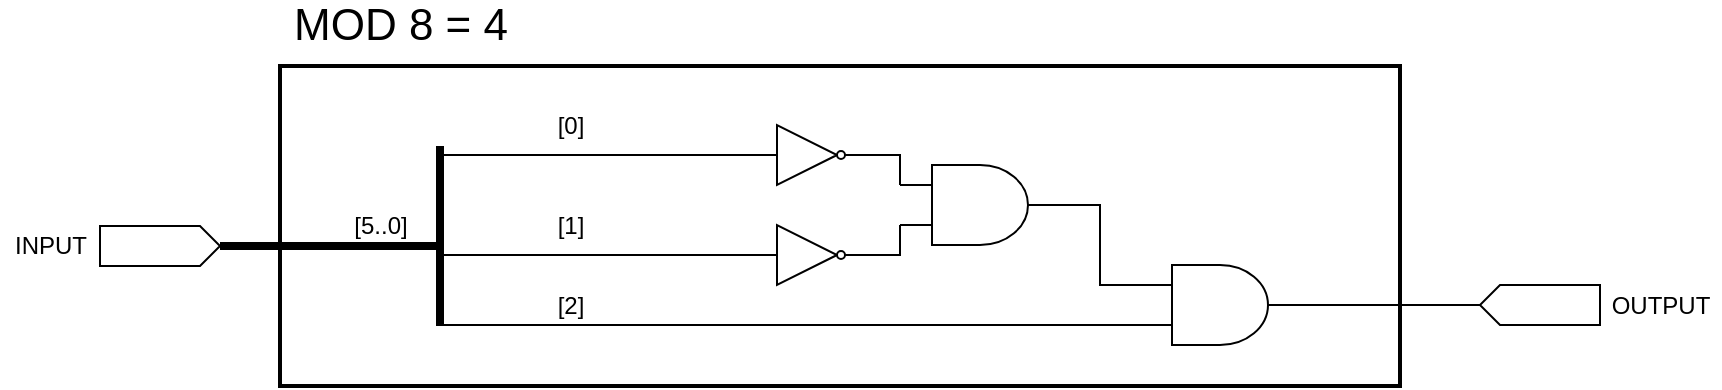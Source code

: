 <mxfile version="14.6.13" type="device"><diagram id="St2Qbp4VxK494zuIMt41" name="Page-1"><mxGraphModel dx="868" dy="494" grid="1" gridSize="10" guides="1" tooltips="1" connect="1" arrows="1" fold="1" page="1" pageScale="1" pageWidth="1000000" pageHeight="1000000" math="0" shadow="0"><root><mxCell id="0"/><mxCell id="1" parent="0"/><mxCell id="2jxSxYcBFLbwyCtmqJCT-24" value="" style="rounded=0;whiteSpace=wrap;html=1;fillColor=none;strokeWidth=2;" vertex="1" parent="1"><mxGeometry x="520" y="160" width="560" height="160" as="geometry"/></mxCell><mxCell id="2jxSxYcBFLbwyCtmqJCT-1" value="" style="shape=mxgraph.arrows2.arrow;verticalLabelPosition=bottom;shadow=0;dashed=0;align=center;html=1;verticalAlign=top;strokeWidth=1;dy=0;dx=10;notch=0;" vertex="1" parent="1"><mxGeometry x="430" y="240" width="60" height="20" as="geometry"/></mxCell><mxCell id="2jxSxYcBFLbwyCtmqJCT-2" value="" style="endArrow=none;html=1;strokeWidth=4;exitX=1;exitY=0.5;exitDx=0;exitDy=0;exitPerimeter=0;" edge="1" parent="1" source="2jxSxYcBFLbwyCtmqJCT-1"><mxGeometry width="50" height="50" relative="1" as="geometry"><mxPoint x="460" y="290" as="sourcePoint"/><mxPoint x="600" y="250" as="targetPoint"/></mxGeometry></mxCell><mxCell id="2jxSxYcBFLbwyCtmqJCT-3" value="" style="endArrow=none;html=1;strokeWidth=4;" edge="1" parent="1"><mxGeometry width="50" height="50" relative="1" as="geometry"><mxPoint x="600" y="290" as="sourcePoint"/><mxPoint x="600" y="200" as="targetPoint"/></mxGeometry></mxCell><mxCell id="2jxSxYcBFLbwyCtmqJCT-4" value="" style="verticalLabelPosition=bottom;shadow=0;dashed=0;align=center;html=1;verticalAlign=top;shape=mxgraph.electrical.logic_gates.inverter_2" vertex="1" parent="1"><mxGeometry x="760" y="189.5" width="50" height="30" as="geometry"/></mxCell><mxCell id="2jxSxYcBFLbwyCtmqJCT-5" value="" style="endArrow=none;html=1;strokeWidth=1;entryX=0;entryY=0.5;entryDx=0;entryDy=0;entryPerimeter=0;" edge="1" parent="1" target="2jxSxYcBFLbwyCtmqJCT-4"><mxGeometry width="50" height="50" relative="1" as="geometry"><mxPoint x="600" y="204.5" as="sourcePoint"/><mxPoint x="680" y="229.5" as="targetPoint"/></mxGeometry></mxCell><mxCell id="2jxSxYcBFLbwyCtmqJCT-6" value="" style="verticalLabelPosition=bottom;shadow=0;dashed=0;align=center;html=1;verticalAlign=top;shape=mxgraph.electrical.logic_gates.inverter_2" vertex="1" parent="1"><mxGeometry x="760" y="239.5" width="50" height="30" as="geometry"/></mxCell><mxCell id="2jxSxYcBFLbwyCtmqJCT-7" value="" style="endArrow=none;html=1;strokeWidth=1;entryX=0;entryY=0.5;entryDx=0;entryDy=0;entryPerimeter=0;" edge="1" parent="1" target="2jxSxYcBFLbwyCtmqJCT-6"><mxGeometry width="50" height="50" relative="1" as="geometry"><mxPoint x="600" y="254.5" as="sourcePoint"/><mxPoint x="720" y="239.5" as="targetPoint"/></mxGeometry></mxCell><mxCell id="2jxSxYcBFLbwyCtmqJCT-9" value="" style="verticalLabelPosition=bottom;shadow=0;dashed=0;align=center;html=1;verticalAlign=top;shape=mxgraph.electrical.logic_gates.logic_gate;operation=and;" vertex="1" parent="1"><mxGeometry x="830" y="209.5" width="80" height="40" as="geometry"/></mxCell><mxCell id="2jxSxYcBFLbwyCtmqJCT-11" value="" style="endArrow=none;html=1;strokeWidth=1;entryX=0;entryY=0.25;entryDx=0;entryDy=0;entryPerimeter=0;exitX=1;exitY=0.5;exitDx=0;exitDy=0;exitPerimeter=0;arcSize=0;" edge="1" parent="1" source="2jxSxYcBFLbwyCtmqJCT-4" target="2jxSxYcBFLbwyCtmqJCT-9"><mxGeometry width="50" height="50" relative="1" as="geometry"><mxPoint x="780" y="269.5" as="sourcePoint"/><mxPoint x="830" y="219.5" as="targetPoint"/><Array as="points"><mxPoint x="830" y="204.5"/><mxPoint x="830" y="219.5"/></Array></mxGeometry></mxCell><mxCell id="2jxSxYcBFLbwyCtmqJCT-12" value="" style="endArrow=none;html=1;strokeWidth=1;entryX=0;entryY=0.75;entryDx=0;entryDy=0;entryPerimeter=0;exitX=1;exitY=0.5;exitDx=0;exitDy=0;exitPerimeter=0;arcSize=0;" edge="1" parent="1" source="2jxSxYcBFLbwyCtmqJCT-6" target="2jxSxYcBFLbwyCtmqJCT-9"><mxGeometry width="50" height="50" relative="1" as="geometry"><mxPoint x="780" y="269.5" as="sourcePoint"/><mxPoint x="830" y="219.5" as="targetPoint"/><Array as="points"><mxPoint x="830" y="254.5"/><mxPoint x="830" y="239.5"/></Array></mxGeometry></mxCell><mxCell id="2jxSxYcBFLbwyCtmqJCT-13" value="" style="verticalLabelPosition=bottom;shadow=0;dashed=0;align=center;html=1;verticalAlign=top;shape=mxgraph.electrical.logic_gates.logic_gate;operation=and;" vertex="1" parent="1"><mxGeometry x="950" y="259.5" width="80" height="40" as="geometry"/></mxCell><mxCell id="2jxSxYcBFLbwyCtmqJCT-14" value="" style="endArrow=none;html=1;strokeWidth=1;entryX=1;entryY=0.5;entryDx=0;entryDy=0;entryPerimeter=0;exitX=0;exitY=0.25;exitDx=0;exitDy=0;exitPerimeter=0;arcSize=0;" edge="1" parent="1" target="2jxSxYcBFLbwyCtmqJCT-9"><mxGeometry width="50" height="50" relative="1" as="geometry"><mxPoint x="950" y="269.5" as="sourcePoint"/><mxPoint x="880" y="259.5" as="targetPoint"/><Array as="points"><mxPoint x="930" y="269.5"/><mxPoint x="930" y="229.5"/></Array></mxGeometry></mxCell><mxCell id="2jxSxYcBFLbwyCtmqJCT-15" value="" style="endArrow=none;html=1;strokeWidth=1;entryX=0;entryY=0.75;entryDx=0;entryDy=0;entryPerimeter=0;" edge="1" parent="1"><mxGeometry width="50" height="50" relative="1" as="geometry"><mxPoint x="600" y="289.5" as="sourcePoint"/><mxPoint x="950" y="289.5" as="targetPoint"/></mxGeometry></mxCell><mxCell id="2jxSxYcBFLbwyCtmqJCT-16" value="" style="shape=mxgraph.arrows2.arrow;verticalLabelPosition=bottom;shadow=0;dashed=0;align=center;html=1;verticalAlign=top;strokeWidth=1;dy=0;dx=10;notch=0;flipH=1;" vertex="1" parent="1"><mxGeometry x="1120" y="269.5" width="60" height="20" as="geometry"/></mxCell><mxCell id="2jxSxYcBFLbwyCtmqJCT-17" value="" style="endArrow=none;html=1;strokeWidth=1;exitX=1;exitY=0.5;exitDx=0;exitDy=0;exitPerimeter=0;entryX=1;entryY=0.5;entryDx=0;entryDy=0;entryPerimeter=0;" edge="1" parent="1" target="2jxSxYcBFLbwyCtmqJCT-16"><mxGeometry width="50" height="50" relative="1" as="geometry"><mxPoint x="1030" y="279.5" as="sourcePoint"/><mxPoint x="1090" y="259.5" as="targetPoint"/></mxGeometry></mxCell><mxCell id="2jxSxYcBFLbwyCtmqJCT-18" value="OUTPUT" style="text;html=1;align=center;verticalAlign=middle;resizable=0;points=[];autosize=1;strokeColor=none;" vertex="1" parent="1"><mxGeometry x="1180" y="269.5" width="60" height="20" as="geometry"/></mxCell><mxCell id="2jxSxYcBFLbwyCtmqJCT-19" value="INPUT" style="text;html=1;align=center;verticalAlign=middle;resizable=0;points=[];autosize=1;strokeColor=none;" vertex="1" parent="1"><mxGeometry x="380" y="240" width="50" height="20" as="geometry"/></mxCell><mxCell id="2jxSxYcBFLbwyCtmqJCT-20" value="[5..0]" style="text;html=1;align=center;verticalAlign=middle;resizable=0;points=[];autosize=1;strokeColor=none;" vertex="1" parent="1"><mxGeometry x="550" y="229.5" width="40" height="20" as="geometry"/></mxCell><mxCell id="2jxSxYcBFLbwyCtmqJCT-21" value="[0]" style="text;html=1;align=center;verticalAlign=middle;resizable=0;points=[];autosize=1;strokeColor=none;" vertex="1" parent="1"><mxGeometry x="650" y="180" width="30" height="20" as="geometry"/></mxCell><mxCell id="2jxSxYcBFLbwyCtmqJCT-22" value="[1]" style="text;html=1;align=center;verticalAlign=middle;resizable=0;points=[];autosize=1;strokeColor=none;" vertex="1" parent="1"><mxGeometry x="650" y="229.5" width="30" height="20" as="geometry"/></mxCell><mxCell id="2jxSxYcBFLbwyCtmqJCT-23" value="[2]" style="text;html=1;align=center;verticalAlign=middle;resizable=0;points=[];autosize=1;strokeColor=none;" vertex="1" parent="1"><mxGeometry x="650" y="269.5" width="30" height="20" as="geometry"/></mxCell><mxCell id="2jxSxYcBFLbwyCtmqJCT-25" value="&lt;font style=&quot;font-size: 22px&quot;&gt;MOD 8 = 4&lt;/font&gt;" style="text;html=1;align=center;verticalAlign=middle;resizable=0;points=[];autosize=1;strokeColor=none;" vertex="1" parent="1"><mxGeometry x="520" y="130" width="120" height="20" as="geometry"/></mxCell></root></mxGraphModel></diagram></mxfile>
